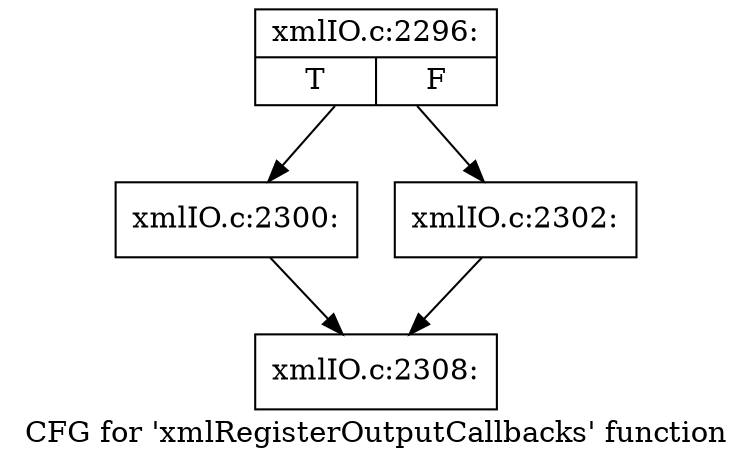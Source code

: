 digraph "CFG for 'xmlRegisterOutputCallbacks' function" {
	label="CFG for 'xmlRegisterOutputCallbacks' function";

	Node0x526be50 [shape=record,label="{xmlIO.c:2296:|{<s0>T|<s1>F}}"];
	Node0x526be50 -> Node0x517bfc0;
	Node0x526be50 -> Node0x517c010;
	Node0x517bfc0 [shape=record,label="{xmlIO.c:2300:}"];
	Node0x517bfc0 -> Node0x52677a0;
	Node0x517c010 [shape=record,label="{xmlIO.c:2302:}"];
	Node0x517c010 -> Node0x52677a0;
	Node0x52677a0 [shape=record,label="{xmlIO.c:2308:}"];
}
